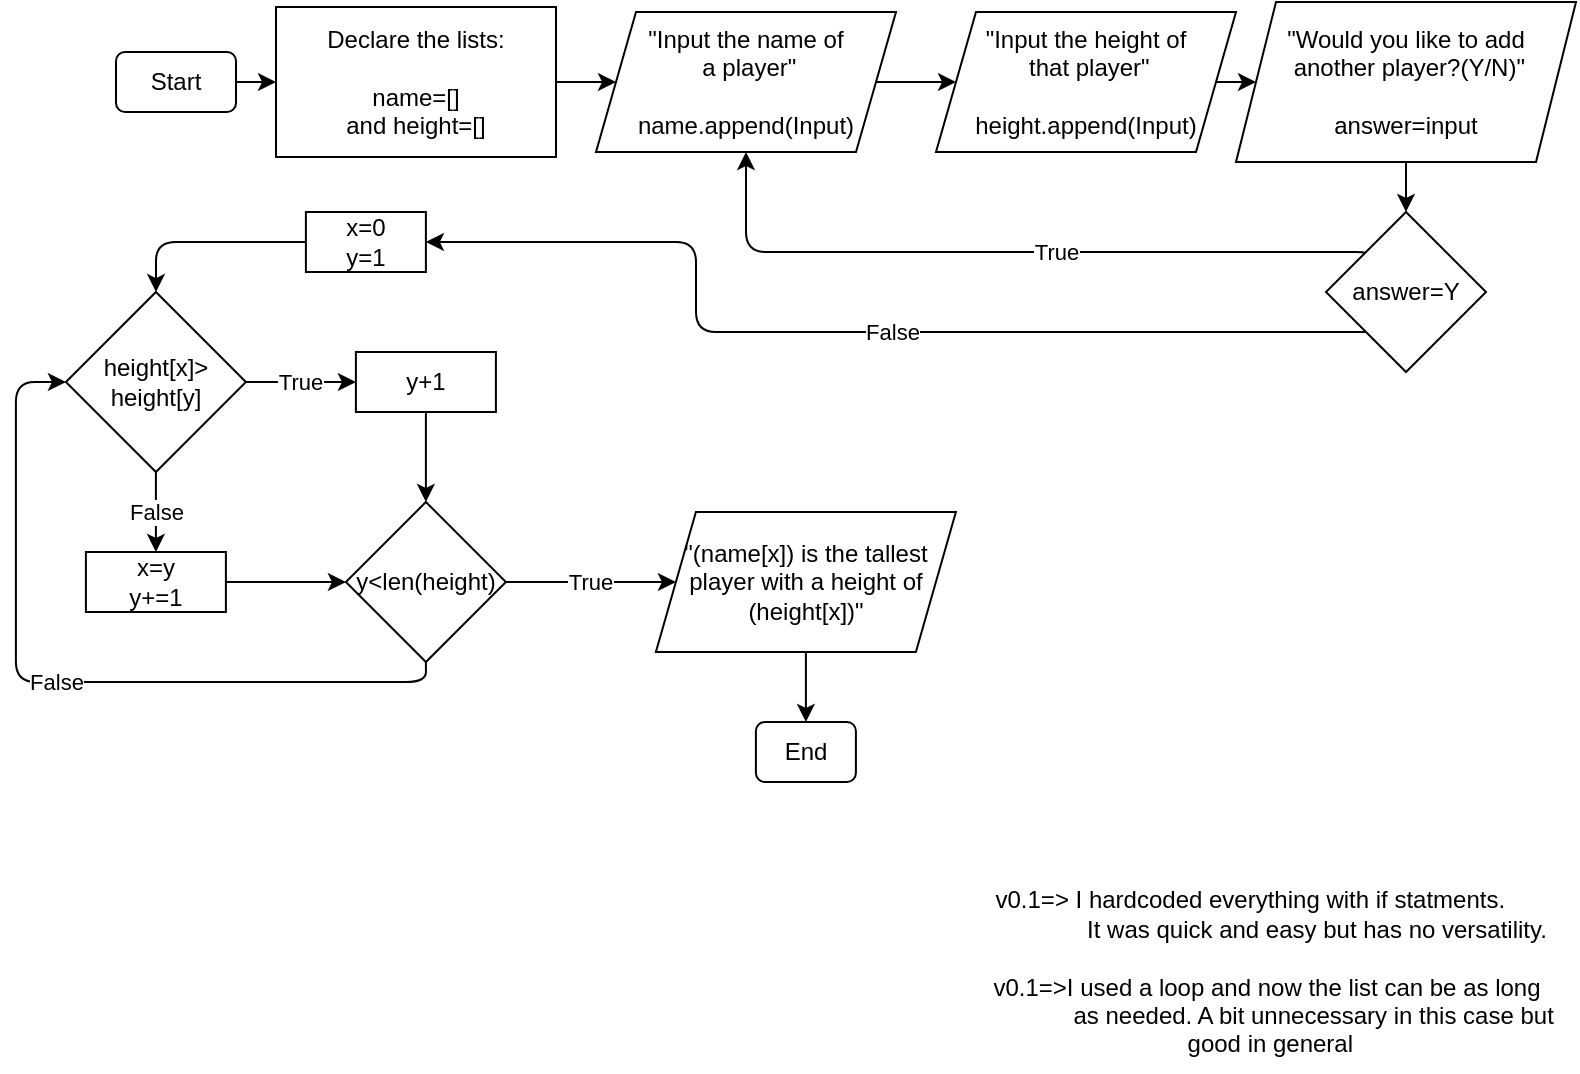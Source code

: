 <mxfile>
    <diagram id="4287ASMfyPKE6zD_TkIr" name="Page-1">
        <mxGraphModel dx="1183" dy="578" grid="1" gridSize="10" guides="1" tooltips="1" connect="1" arrows="1" fold="1" page="1" pageScale="1" pageWidth="850" pageHeight="1100" math="0" shadow="0">
            <root>
                <mxCell id="0"/>
                <mxCell id="1" parent="0"/>
                <mxCell id="10" value="" style="edgeStyle=none;html=1;entryX=0;entryY=0.5;entryDx=0;entryDy=0;" edge="1" parent="1" source="2" target="39">
                    <mxGeometry relative="1" as="geometry"/>
                </mxCell>
                <mxCell id="2" value="Start" style="rounded=1;whiteSpace=wrap;html=1;" vertex="1" parent="1">
                    <mxGeometry x="90" y="40" width="60" height="30" as="geometry"/>
                </mxCell>
                <mxCell id="3" value="End" style="rounded=1;whiteSpace=wrap;html=1;" vertex="1" parent="1">
                    <mxGeometry x="409.95" y="375" width="50" height="30" as="geometry"/>
                </mxCell>
                <mxCell id="11" value="" style="edgeStyle=none;html=1;" edge="1" parent="1" source="4" target="7">
                    <mxGeometry relative="1" as="geometry"/>
                </mxCell>
                <mxCell id="4" value="&quot;Input the name of&lt;br&gt;&amp;nbsp;a player&quot;&lt;br&gt;&lt;br&gt;name.append(Input)" style="shape=parallelogram;perimeter=parallelogramPerimeter;whiteSpace=wrap;html=1;fixedSize=1;" vertex="1" parent="1">
                    <mxGeometry x="330" y="20" width="150" height="70" as="geometry"/>
                </mxCell>
                <mxCell id="12" value="" style="edgeStyle=none;html=1;entryX=0;entryY=0.5;entryDx=0;entryDy=0;" edge="1" parent="1" source="7" target="57">
                    <mxGeometry relative="1" as="geometry">
                        <mxPoint x="680" y="55" as="targetPoint"/>
                    </mxGeometry>
                </mxCell>
                <mxCell id="7" value="&quot;Input the height of&lt;br&gt;&amp;nbsp;that player&quot;&lt;br&gt;&lt;br&gt;height.append(Input)" style="shape=parallelogram;perimeter=parallelogramPerimeter;whiteSpace=wrap;html=1;fixedSize=1;" vertex="1" parent="1">
                    <mxGeometry x="500" y="20" width="150" height="70" as="geometry"/>
                </mxCell>
                <mxCell id="25" value="" style="edgeStyle=none;html=1;" edge="1" parent="1" source="22" target="3">
                    <mxGeometry relative="1" as="geometry"/>
                </mxCell>
                <mxCell id="22" value="&quot;(name[x]) is the tallest player with a height of (height[x])&quot;" style="shape=parallelogram;perimeter=parallelogramPerimeter;whiteSpace=wrap;html=1;fixedSize=1;" vertex="1" parent="1">
                    <mxGeometry x="359.95" y="270" width="150" height="70" as="geometry"/>
                </mxCell>
                <mxCell id="55" value="" style="edgeStyle=orthogonalEdgeStyle;html=1;elbow=vertical;" edge="1" parent="1" source="39" target="4">
                    <mxGeometry relative="1" as="geometry"/>
                </mxCell>
                <mxCell id="39" value="Declare the lists:&lt;br&gt;&lt;br&gt;name=[]&lt;br&gt;and height=[]" style="whiteSpace=wrap;html=1;" vertex="1" parent="1">
                    <mxGeometry x="170" y="17.5" width="140" height="75" as="geometry"/>
                </mxCell>
                <mxCell id="43" value="True" style="edgeStyle=orthogonalEdgeStyle;html=1;elbow=vertical;entryX=0;entryY=0.5;entryDx=0;entryDy=0;" edge="1" parent="1" source="40" target="44">
                    <mxGeometry relative="1" as="geometry">
                        <mxPoint x="174.95" y="280" as="targetPoint"/>
                    </mxGeometry>
                </mxCell>
                <mxCell id="47" value="False" style="edgeStyle=orthogonalEdgeStyle;html=1;elbow=vertical;" edge="1" parent="1" source="40" target="46">
                    <mxGeometry relative="1" as="geometry"/>
                </mxCell>
                <mxCell id="40" value="height[x]&amp;gt;&lt;br&gt;height[y]" style="rhombus;whiteSpace=wrap;html=1;" vertex="1" parent="1">
                    <mxGeometry x="64.95" y="160" width="90" height="90" as="geometry"/>
                </mxCell>
                <mxCell id="45" value="" style="edgeStyle=orthogonalEdgeStyle;html=1;elbow=vertical;" edge="1" parent="1" source="41" target="40">
                    <mxGeometry relative="1" as="geometry"/>
                </mxCell>
                <mxCell id="41" value="x=0&lt;br&gt;y=1" style="whiteSpace=wrap;html=1;" vertex="1" parent="1">
                    <mxGeometry x="184.95" y="120" width="60" height="30" as="geometry"/>
                </mxCell>
                <mxCell id="49" value="" style="edgeStyle=orthogonalEdgeStyle;html=1;elbow=vertical;" edge="1" parent="1" source="44" target="48">
                    <mxGeometry relative="1" as="geometry"/>
                </mxCell>
                <mxCell id="44" value="y+1" style="whiteSpace=wrap;html=1;" vertex="1" parent="1">
                    <mxGeometry x="209.95" y="190" width="70" height="30" as="geometry"/>
                </mxCell>
                <mxCell id="50" value="" style="edgeStyle=orthogonalEdgeStyle;html=1;elbow=vertical;" edge="1" parent="1" source="46" target="48">
                    <mxGeometry relative="1" as="geometry"/>
                </mxCell>
                <mxCell id="46" value="x=y&lt;br&gt;y+=1" style="whiteSpace=wrap;html=1;" vertex="1" parent="1">
                    <mxGeometry x="74.95" y="290" width="70" height="30" as="geometry"/>
                </mxCell>
                <mxCell id="51" value="False" style="edgeStyle=orthogonalEdgeStyle;html=1;exitX=0.5;exitY=1;exitDx=0;exitDy=0;entryX=0;entryY=0.5;entryDx=0;entryDy=0;elbow=vertical;" edge="1" parent="1" source="48" target="40">
                    <mxGeometry relative="1" as="geometry">
                        <Array as="points">
                            <mxPoint x="244.95" y="355"/>
                            <mxPoint x="39.95" y="355"/>
                            <mxPoint x="39.95" y="205"/>
                        </Array>
                    </mxGeometry>
                </mxCell>
                <mxCell id="52" value="True" style="edgeStyle=orthogonalEdgeStyle;html=1;exitX=1;exitY=0.5;exitDx=0;exitDy=0;elbow=vertical;" edge="1" parent="1" source="48" target="22">
                    <mxGeometry relative="1" as="geometry"/>
                </mxCell>
                <mxCell id="48" value="y&amp;lt;len(height)" style="rhombus;whiteSpace=wrap;html=1;" vertex="1" parent="1">
                    <mxGeometry x="204.95" y="265" width="80" height="80" as="geometry"/>
                </mxCell>
                <mxCell id="54" value="v0.1=&amp;gt; I hardcoded everything with if statments.&amp;nbsp; &amp;nbsp; &amp;nbsp;&lt;br&gt;&amp;nbsp; &amp;nbsp; &amp;nbsp; &amp;nbsp; &amp;nbsp; &amp;nbsp; &amp;nbsp; &amp;nbsp;It was quick and easy but has no versatility.&lt;br&gt;&lt;br&gt;v0.1=&amp;gt;I used a loop and now the list can be as long&lt;br&gt;&amp;nbsp; &amp;nbsp; &amp;nbsp; &amp;nbsp; &amp;nbsp; &amp;nbsp; &amp;nbsp; as needed. A bit unnecessary in this case but&lt;br&gt;&amp;nbsp;good in general" style="text;html=1;align=center;verticalAlign=middle;resizable=0;points=[];autosize=1;strokeColor=none;fillColor=none;" vertex="1" parent="1">
                    <mxGeometry x="510" y="450" width="310" height="100" as="geometry"/>
                </mxCell>
                <mxCell id="59" value="True" style="edgeStyle=orthogonalEdgeStyle;html=1;exitX=0;exitY=0.5;exitDx=0;exitDy=0;elbow=vertical;" edge="1" parent="1" source="56" target="4">
                    <mxGeometry relative="1" as="geometry">
                        <Array as="points">
                            <mxPoint x="720" y="160"/>
                            <mxPoint x="720" y="140"/>
                            <mxPoint x="405" y="140"/>
                        </Array>
                    </mxGeometry>
                </mxCell>
                <mxCell id="60" value="False" style="edgeStyle=orthogonalEdgeStyle;html=1;exitX=0.5;exitY=1;exitDx=0;exitDy=0;entryX=1;entryY=0.5;entryDx=0;entryDy=0;elbow=vertical;" edge="1" parent="1" source="56" target="41">
                    <mxGeometry relative="1" as="geometry">
                        <Array as="points">
                            <mxPoint x="735" y="180"/>
                            <mxPoint x="380" y="180"/>
                            <mxPoint x="380" y="135"/>
                        </Array>
                    </mxGeometry>
                </mxCell>
                <mxCell id="56" value="answer=Y" style="rhombus;whiteSpace=wrap;html=1;" vertex="1" parent="1">
                    <mxGeometry x="695" y="120" width="80" height="80" as="geometry"/>
                </mxCell>
                <mxCell id="58" value="" style="edgeStyle=orthogonalEdgeStyle;html=1;elbow=vertical;" edge="1" parent="1" source="57" target="56">
                    <mxGeometry relative="1" as="geometry"/>
                </mxCell>
                <mxCell id="57" value="&quot;Would you like to add&lt;br&gt;&amp;nbsp;another player?(Y/N)&quot;&lt;br&gt;&lt;br&gt;answer=input" style="shape=parallelogram;perimeter=parallelogramPerimeter;whiteSpace=wrap;html=1;fixedSize=1;" vertex="1" parent="1">
                    <mxGeometry x="650" y="15" width="170" height="80" as="geometry"/>
                </mxCell>
            </root>
        </mxGraphModel>
    </diagram>
</mxfile>
